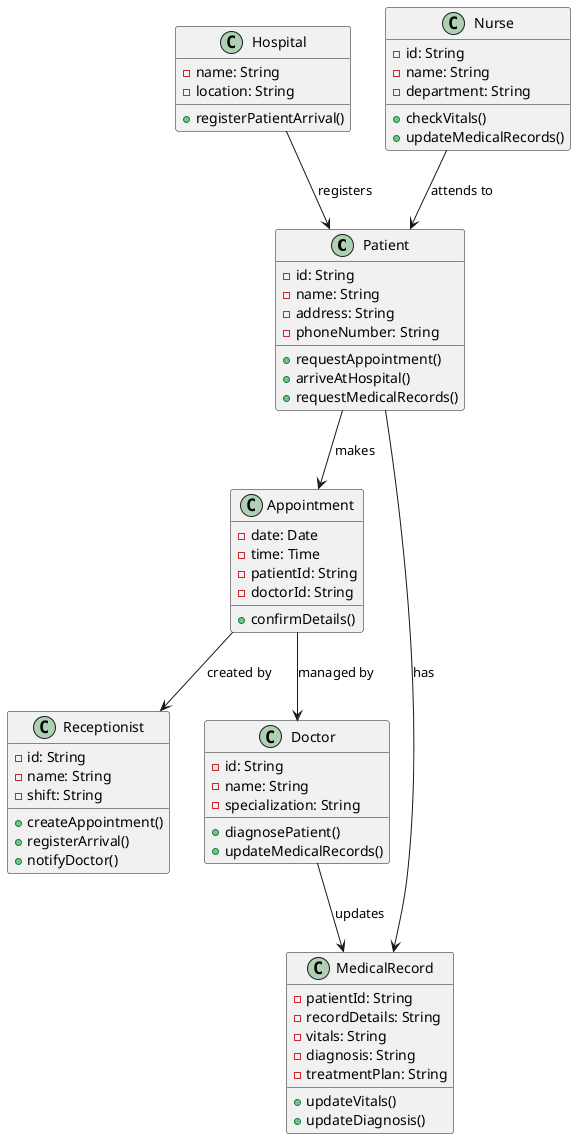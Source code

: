 @startuml

class Patient {
  -id: String
  -name: String
  -address: String
  -phoneNumber: String
  +requestAppointment()
  +arriveAtHospital()
  +requestMedicalRecords()
}

class Receptionist {
  -id: String
  -name: String
  -shift: String
  +createAppointment()
  +registerArrival()
  +notifyDoctor()
}

class Appointment {
  -date: Date
  -time: Time
  -patientId: String
  -doctorId: String
  +confirmDetails()
}

class Hospital {
  -name: String
  -location: String
  +registerPatientArrival()
}

class Nurse {
  -id: String
  -name: String
  -department: String
  +checkVitals()
  +updateMedicalRecords()
}

class MedicalRecord {
  -patientId: String
  -recordDetails: String
  -vitals: String
  -diagnosis: String
  -treatmentPlan: String
  +updateVitals()
  +updateDiagnosis()
}

class Doctor {
  -id: String
  -name: String
  -specialization: String
  +diagnosePatient()
  +updateMedicalRecords()
}

' Relationships
Patient --> Appointment : "makes"
Appointment --> Doctor : "managed by"
Appointment --> Receptionist : "created by"
Hospital --> Patient : "registers"
Nurse --> Patient : "attends to"
Patient --> MedicalRecord : "has"
Doctor --> MedicalRecord : "updates"

@enduml
